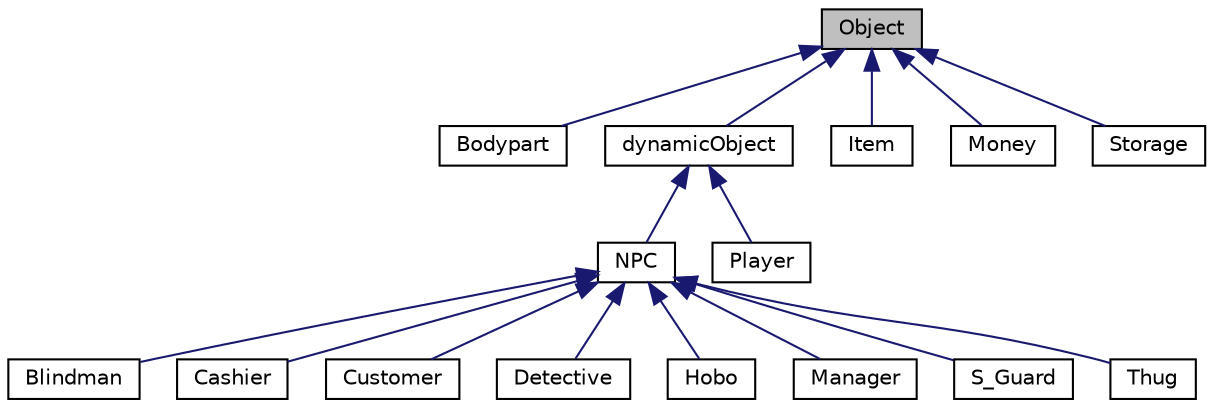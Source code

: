 digraph "Object"
{
  bgcolor="transparent";
  edge [fontname="Helvetica",fontsize="10",labelfontname="Helvetica",labelfontsize="10"];
  node [fontname="Helvetica",fontsize="10",shape=record];
  Node1 [label="Object",height=0.2,width=0.4,color="black", fillcolor="grey75", style="filled", fontcolor="black"];
  Node1 -> Node2 [dir="back",color="midnightblue",fontsize="10",style="solid",fontname="Helvetica"];
  Node2 [label="Bodypart",height=0.2,width=0.4,color="black",URL="$classBodypart.html",tooltip="This is the Body class which inherits somethings from the Object class. This class is for the NPCs bo..."];
  Node1 -> Node3 [dir="back",color="midnightblue",fontsize="10",style="solid",fontname="Helvetica"];
  Node3 [label="dynamicObject",height=0.2,width=0.4,color="black",URL="$classdynamicObject.html",tooltip="This class is for the dynamic objects. Mainly used for the crates. "];
  Node3 -> Node4 [dir="back",color="midnightblue",fontsize="10",style="solid",fontname="Helvetica"];
  Node4 [label="NPC",height=0.2,width=0.4,color="black",URL="$classNPC.html",tooltip="This the NPC class. "];
  Node4 -> Node5 [dir="back",color="midnightblue",fontsize="10",style="solid",fontname="Helvetica"];
  Node5 [label="Blindman",height=0.2,width=0.4,color="black",URL="$classBlindman.html",tooltip="This the Blindman. "];
  Node4 -> Node6 [dir="back",color="midnightblue",fontsize="10",style="solid",fontname="Helvetica"];
  Node6 [label="Cashier",height=0.2,width=0.4,color="black",URL="$classCashier.html",tooltip="This the cashier NPC. "];
  Node4 -> Node7 [dir="back",color="midnightblue",fontsize="10",style="solid",fontname="Helvetica"];
  Node7 [label="Customer",height=0.2,width=0.4,color="black",URL="$classCustomer.html",tooltip="This is the customer class for the not important npc. "];
  Node4 -> Node8 [dir="back",color="midnightblue",fontsize="10",style="solid",fontname="Helvetica"];
  Node8 [label="Detective",height=0.2,width=0.4,color="black",URL="$classDetective.html",tooltip="This is the Detective class. "];
  Node4 -> Node9 [dir="back",color="midnightblue",fontsize="10",style="solid",fontname="Helvetica"];
  Node9 [label="Hobo",height=0.2,width=0.4,color="black",URL="$classHobo.html",tooltip="This the HOBO/homeless man. "];
  Node4 -> Node10 [dir="back",color="midnightblue",fontsize="10",style="solid",fontname="Helvetica"];
  Node10 [label="Manager",height=0.2,width=0.4,color="black",URL="$classManager.html",tooltip="This is the Manager class. "];
  Node4 -> Node11 [dir="back",color="midnightblue",fontsize="10",style="solid",fontname="Helvetica"];
  Node11 [label="S_Guard",height=0.2,width=0.4,color="black",URL="$classS__Guard.html",tooltip="This is the Security class. "];
  Node4 -> Node12 [dir="back",color="midnightblue",fontsize="10",style="solid",fontname="Helvetica"];
  Node12 [label="Thug",height=0.2,width=0.4,color="black",URL="$classThug.html",tooltip="This the Thug. "];
  Node3 -> Node13 [dir="back",color="midnightblue",fontsize="10",style="solid",fontname="Helvetica"];
  Node13 [label="Player",height=0.2,width=0.4,color="black",URL="$classPlayer.html",tooltip="This is the player class. "];
  Node1 -> Node14 [dir="back",color="midnightblue",fontsize="10",style="solid",fontname="Helvetica"];
  Node14 [label="Item",height=0.2,width=0.4,color="black",URL="$classItem.html",tooltip="Item class which is used for initializing item objects for the player to pick up. ..."];
  Node1 -> Node15 [dir="back",color="midnightblue",fontsize="10",style="solid",fontname="Helvetica"];
  Node15 [label="Money",height=0.2,width=0.4,color="black",URL="$classMoney.html",tooltip="Money class which has object properties for initializing them. "];
  Node1 -> Node16 [dir="back",color="midnightblue",fontsize="10",style="solid",fontname="Helvetica"];
  Node16 [label="Storage",height=0.2,width=0.4,color="black",URL="$classStorage.html",tooltip="Storage calss which is used for the shelves that can store Items. "];
}
